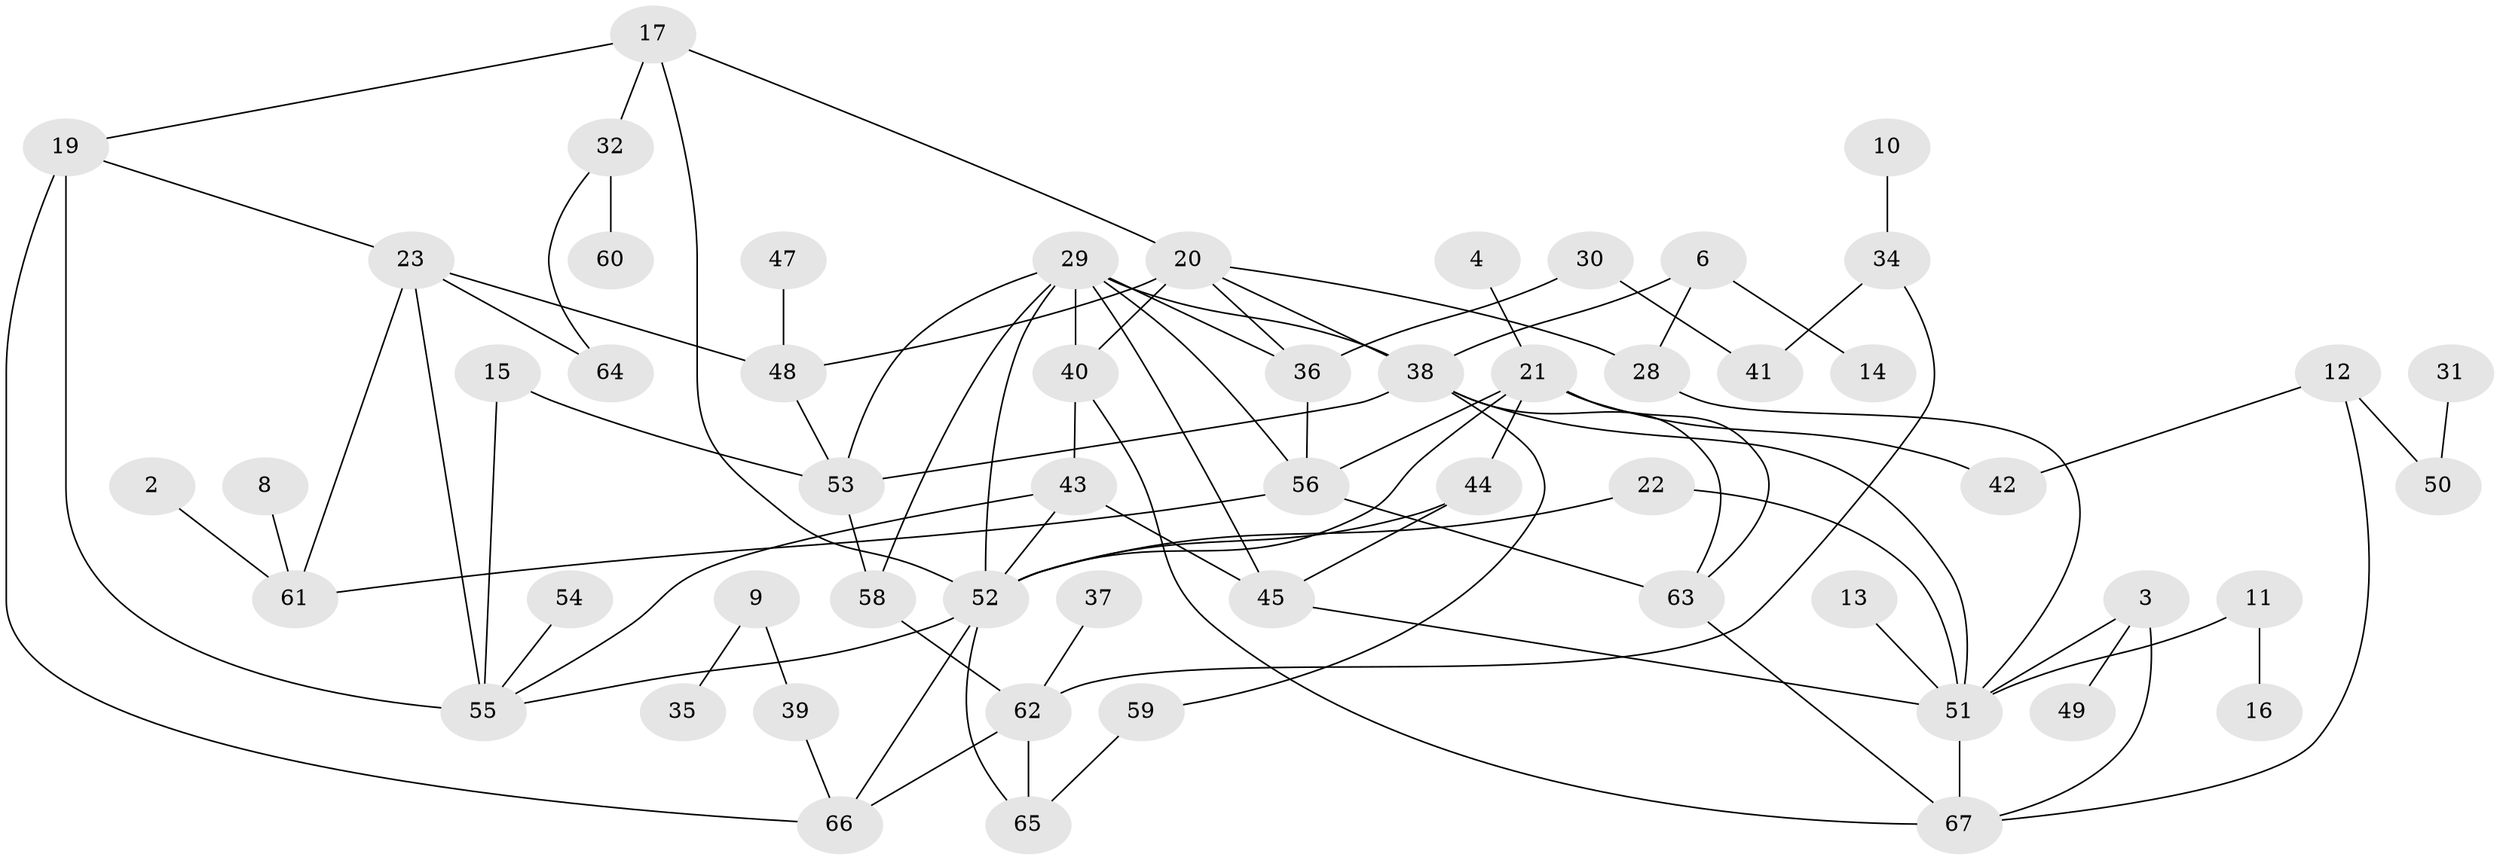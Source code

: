 // original degree distribution, {2: 0.27611940298507465, 0: 0.06716417910447761, 1: 0.23134328358208955, 4: 0.15671641791044777, 3: 0.208955223880597, 5: 0.03731343283582089, 8: 0.007462686567164179, 6: 0.014925373134328358}
// Generated by graph-tools (version 1.1) at 2025/00/03/09/25 03:00:43]
// undirected, 56 vertices, 89 edges
graph export_dot {
graph [start="1"]
  node [color=gray90,style=filled];
  2;
  3;
  4;
  6;
  8;
  9;
  10;
  11;
  12;
  13;
  14;
  15;
  16;
  17;
  19;
  20;
  21;
  22;
  23;
  28;
  29;
  30;
  31;
  32;
  34;
  35;
  36;
  37;
  38;
  39;
  40;
  41;
  42;
  43;
  44;
  45;
  47;
  48;
  49;
  50;
  51;
  52;
  53;
  54;
  55;
  56;
  58;
  59;
  60;
  61;
  62;
  63;
  64;
  65;
  66;
  67;
  2 -- 61 [weight=1.0];
  3 -- 49 [weight=1.0];
  3 -- 51 [weight=1.0];
  3 -- 67 [weight=1.0];
  4 -- 21 [weight=1.0];
  6 -- 14 [weight=1.0];
  6 -- 28 [weight=1.0];
  6 -- 38 [weight=1.0];
  8 -- 61 [weight=1.0];
  9 -- 35 [weight=1.0];
  9 -- 39 [weight=1.0];
  10 -- 34 [weight=1.0];
  11 -- 16 [weight=1.0];
  11 -- 51 [weight=1.0];
  12 -- 42 [weight=1.0];
  12 -- 50 [weight=1.0];
  12 -- 67 [weight=1.0];
  13 -- 51 [weight=1.0];
  15 -- 53 [weight=1.0];
  15 -- 55 [weight=1.0];
  17 -- 19 [weight=1.0];
  17 -- 20 [weight=1.0];
  17 -- 32 [weight=1.0];
  17 -- 52 [weight=1.0];
  19 -- 23 [weight=1.0];
  19 -- 55 [weight=2.0];
  19 -- 66 [weight=1.0];
  20 -- 28 [weight=1.0];
  20 -- 36 [weight=1.0];
  20 -- 38 [weight=1.0];
  20 -- 40 [weight=1.0];
  20 -- 48 [weight=2.0];
  21 -- 42 [weight=1.0];
  21 -- 44 [weight=1.0];
  21 -- 52 [weight=1.0];
  21 -- 56 [weight=1.0];
  21 -- 63 [weight=1.0];
  22 -- 51 [weight=1.0];
  22 -- 52 [weight=1.0];
  23 -- 48 [weight=1.0];
  23 -- 55 [weight=1.0];
  23 -- 61 [weight=1.0];
  23 -- 64 [weight=1.0];
  28 -- 51 [weight=1.0];
  29 -- 36 [weight=1.0];
  29 -- 38 [weight=1.0];
  29 -- 40 [weight=1.0];
  29 -- 45 [weight=1.0];
  29 -- 52 [weight=1.0];
  29 -- 53 [weight=1.0];
  29 -- 56 [weight=1.0];
  29 -- 58 [weight=1.0];
  30 -- 36 [weight=1.0];
  30 -- 41 [weight=1.0];
  31 -- 50 [weight=1.0];
  32 -- 60 [weight=1.0];
  32 -- 64 [weight=1.0];
  34 -- 41 [weight=1.0];
  34 -- 62 [weight=1.0];
  36 -- 56 [weight=1.0];
  37 -- 62 [weight=1.0];
  38 -- 51 [weight=1.0];
  38 -- 53 [weight=1.0];
  38 -- 59 [weight=1.0];
  38 -- 63 [weight=1.0];
  39 -- 66 [weight=1.0];
  40 -- 43 [weight=1.0];
  40 -- 67 [weight=1.0];
  43 -- 45 [weight=2.0];
  43 -- 52 [weight=1.0];
  43 -- 55 [weight=1.0];
  44 -- 45 [weight=1.0];
  44 -- 52 [weight=1.0];
  45 -- 51 [weight=1.0];
  47 -- 48 [weight=1.0];
  48 -- 53 [weight=1.0];
  51 -- 67 [weight=1.0];
  52 -- 55 [weight=1.0];
  52 -- 65 [weight=1.0];
  52 -- 66 [weight=1.0];
  53 -- 58 [weight=1.0];
  54 -- 55 [weight=1.0];
  56 -- 61 [weight=1.0];
  56 -- 63 [weight=1.0];
  58 -- 62 [weight=1.0];
  59 -- 65 [weight=1.0];
  62 -- 65 [weight=1.0];
  62 -- 66 [weight=1.0];
  63 -- 67 [weight=1.0];
}

